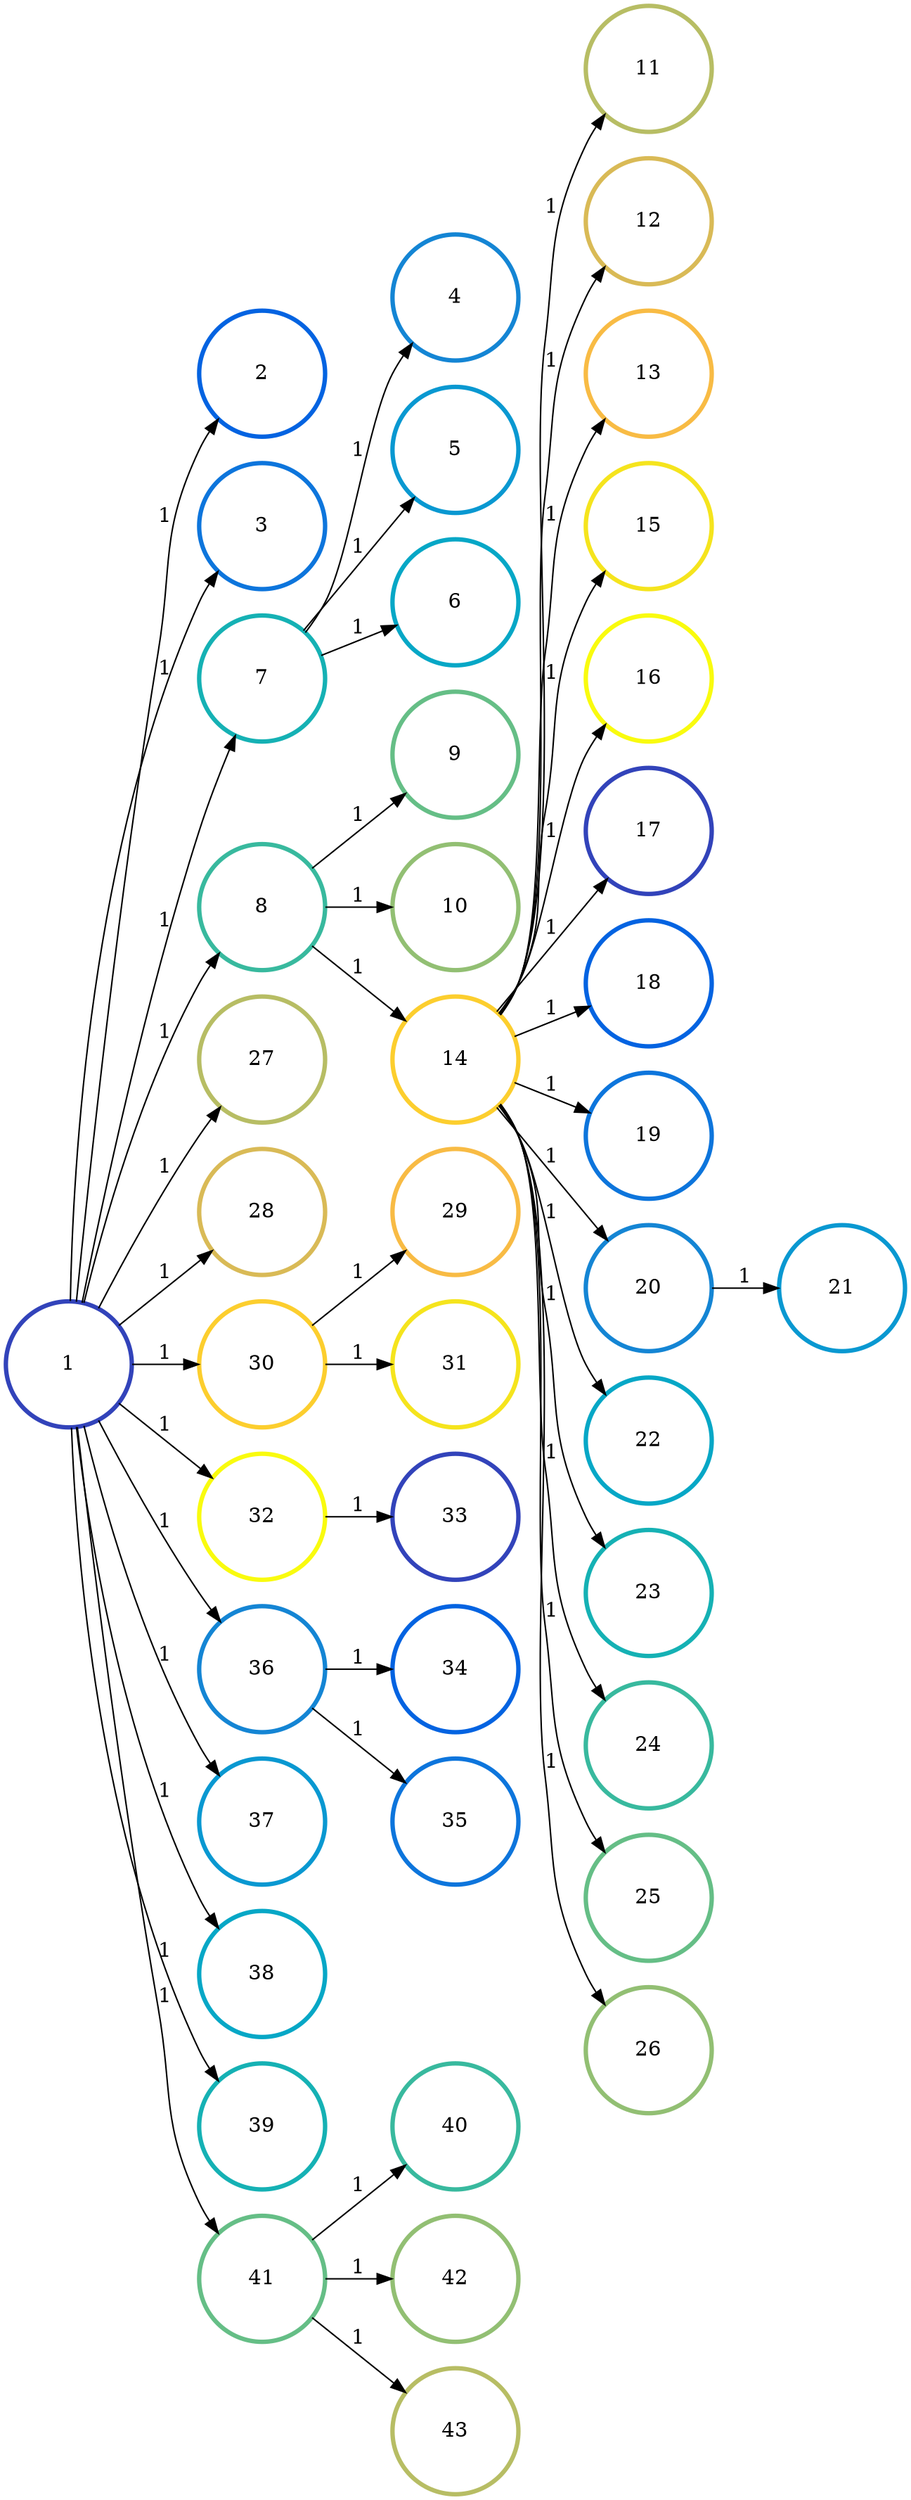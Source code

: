 digraph N {
	overlap="false"
	rankdir="LR"
	0 [label="1",width=1.2,height=1.2,style="",penwidth=3,color="#3243BA"]
	1 [label="2",width=1.2,height=1.2,style="",penwidth=3,color="#0363E1"]
	2 [label="3",width=1.2,height=1.2,style="",penwidth=3,color="#0D75DC"]
	3 [label="4",width=1.2,height=1.2,style="",penwidth=3,color="#1485D4"]
	4 [label="5",width=1.2,height=1.2,style="",penwidth=3,color="#0998D1"]
	5 [label="6",width=1.2,height=1.2,style="",penwidth=3,color="#06A7C6"]
	6 [label="7",width=1.2,height=1.2,style="",penwidth=3,color="#15B1B4"]
	7 [label="8",width=1.2,height=1.2,style="",penwidth=3,color="#38B99E"]
	8 [label="9",width=1.2,height=1.2,style="",penwidth=3,color="#65BE86"]
	9 [label="10",width=1.2,height=1.2,style="",penwidth=3,color="#92BF73"]
	10 [label="11",width=1.2,height=1.2,style="",penwidth=3,color="#B7BD64"]
	11 [label="12",width=1.2,height=1.2,style="",penwidth=3,color="#D9BA56"]
	12 [label="13",width=1.2,height=1.2,style="",penwidth=3,color="#F8BB44"]
	13 [label="14",width=1.2,height=1.2,style="",penwidth=3,color="#FCCE2E"]
	14 [label="15",width=1.2,height=1.2,style="",penwidth=3,color="#F5E41D"]
	15 [label="16",width=1.2,height=1.2,style="",penwidth=3,color="#F9FB0E"]
	16 [label="17",width=1.2,height=1.2,style="",penwidth=3,color="#3243BA"]
	17 [label="18",width=1.2,height=1.2,style="",penwidth=3,color="#0363E1"]
	18 [label="19",width=1.2,height=1.2,style="",penwidth=3,color="#0D75DC"]
	19 [label="20",width=1.2,height=1.2,style="",penwidth=3,color="#1485D4"]
	20 [label="21",width=1.2,height=1.2,style="",penwidth=3,color="#0998D1"]
	21 [label="22",width=1.2,height=1.2,style="",penwidth=3,color="#06A7C6"]
	22 [label="23",width=1.2,height=1.2,style="",penwidth=3,color="#15B1B4"]
	23 [label="24",width=1.2,height=1.2,style="",penwidth=3,color="#38B99E"]
	24 [label="25",width=1.2,height=1.2,style="",penwidth=3,color="#65BE86"]
	25 [label="26",width=1.2,height=1.2,style="",penwidth=3,color="#92BF73"]
	26 [label="27",width=1.2,height=1.2,style="",penwidth=3,color="#B7BD64"]
	27 [label="28",width=1.2,height=1.2,style="",penwidth=3,color="#D9BA56"]
	28 [label="29",width=1.2,height=1.2,style="",penwidth=3,color="#F8BB44"]
	29 [label="30",width=1.2,height=1.2,style="",penwidth=3,color="#FCCE2E"]
	30 [label="31",width=1.2,height=1.2,style="",penwidth=3,color="#F5E41D"]
	31 [label="32",width=1.2,height=1.2,style="",penwidth=3,color="#F9FB0E"]
	32 [label="33",width=1.2,height=1.2,style="",penwidth=3,color="#3243BA"]
	33 [label="34",width=1.2,height=1.2,style="",penwidth=3,color="#0363E1"]
	34 [label="35",width=1.2,height=1.2,style="",penwidth=3,color="#0D75DC"]
	35 [label="36",width=1.2,height=1.2,style="",penwidth=3,color="#1485D4"]
	36 [label="37",width=1.2,height=1.2,style="",penwidth=3,color="#0998D1"]
	37 [label="38",width=1.2,height=1.2,style="",penwidth=3,color="#06A7C6"]
	38 [label="39",width=1.2,height=1.2,style="",penwidth=3,color="#15B1B4"]
	39 [label="40",width=1.2,height=1.2,style="",penwidth=3,color="#38B99E"]
	40 [label="41",width=1.2,height=1.2,style="",penwidth=3,color="#65BE86"]
	41 [label="42",width=1.2,height=1.2,style="",penwidth=3,color="#92BF73"]
	42 [label="43",width=1.2,height=1.2,style="",penwidth=3,color="#B7BD64"]
	0 -> 1 [penwidth=1,color=black,label="1"]
	0 -> 2 [penwidth=1,color=black,label="1"]
	0 -> 6 [penwidth=1,color=black,label="1"]
	0 -> 7 [penwidth=1,color=black,label="1"]
	0 -> 26 [penwidth=1,color=black,label="1"]
	0 -> 27 [penwidth=1,color=black,label="1"]
	0 -> 29 [penwidth=1,color=black,label="1"]
	0 -> 31 [penwidth=1,color=black,label="1"]
	0 -> 35 [penwidth=1,color=black,label="1"]
	0 -> 36 [penwidth=1,color=black,label="1"]
	0 -> 37 [penwidth=1,color=black,label="1"]
	0 -> 38 [penwidth=1,color=black,label="1"]
	0 -> 40 [penwidth=1,color=black,label="1"]
	6 -> 3 [penwidth=1,color=black,label="1"]
	6 -> 4 [penwidth=1,color=black,label="1"]
	6 -> 5 [penwidth=1,color=black,label="1"]
	7 -> 8 [penwidth=1,color=black,label="1"]
	7 -> 9 [penwidth=1,color=black,label="1"]
	7 -> 13 [penwidth=1,color=black,label="1"]
	13 -> 10 [penwidth=1,color=black,label="1"]
	13 -> 11 [penwidth=1,color=black,label="1"]
	13 -> 12 [penwidth=1,color=black,label="1"]
	13 -> 14 [penwidth=1,color=black,label="1"]
	13 -> 15 [penwidth=1,color=black,label="1"]
	13 -> 16 [penwidth=1,color=black,label="1"]
	13 -> 17 [penwidth=1,color=black,label="1"]
	13 -> 18 [penwidth=1,color=black,label="1"]
	13 -> 19 [penwidth=1,color=black,label="1"]
	13 -> 21 [penwidth=1,color=black,label="1"]
	13 -> 22 [penwidth=1,color=black,label="1"]
	13 -> 23 [penwidth=1,color=black,label="1"]
	13 -> 24 [penwidth=1,color=black,label="1"]
	13 -> 25 [penwidth=1,color=black,label="1"]
	19 -> 20 [penwidth=1,color=black,label="1"]
	29 -> 28 [penwidth=1,color=black,label="1"]
	29 -> 30 [penwidth=1,color=black,label="1"]
	31 -> 32 [penwidth=1,color=black,label="1"]
	35 -> 33 [penwidth=1,color=black,label="1"]
	35 -> 34 [penwidth=1,color=black,label="1"]
	40 -> 39 [penwidth=1,color=black,label="1"]
	40 -> 41 [penwidth=1,color=black,label="1"]
	40 -> 42 [penwidth=1,color=black,label="1"]
}
